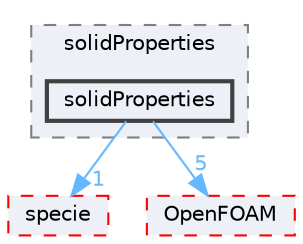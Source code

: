 digraph "src/thermophysicalModels/thermophysicalProperties/solidProperties/solidProperties"
{
 // LATEX_PDF_SIZE
  bgcolor="transparent";
  edge [fontname=Helvetica,fontsize=10,labelfontname=Helvetica,labelfontsize=10];
  node [fontname=Helvetica,fontsize=10,shape=box,height=0.2,width=0.4];
  compound=true
  subgraph clusterdir_b39a6ac4ad09479516bcf855a2b2036e {
    graph [ bgcolor="#edf0f7", pencolor="grey50", label="solidProperties", fontname=Helvetica,fontsize=10 style="filled,dashed", URL="dir_b39a6ac4ad09479516bcf855a2b2036e.html",tooltip=""]
  dir_123a0f3ad548465e449e7e17d0987d4b [label="solidProperties", fillcolor="#edf0f7", color="grey25", style="filled,bold", URL="dir_123a0f3ad548465e449e7e17d0987d4b.html",tooltip=""];
  }
  dir_5c4bf53b114f4c9237cd4ef0431fc9bd [label="specie", fillcolor="#edf0f7", color="red", style="filled,dashed", URL="dir_5c4bf53b114f4c9237cd4ef0431fc9bd.html",tooltip=""];
  dir_c5473ff19b20e6ec4dfe5c310b3778a8 [label="OpenFOAM", fillcolor="#edf0f7", color="red", style="filled,dashed", URL="dir_c5473ff19b20e6ec4dfe5c310b3778a8.html",tooltip=""];
  dir_123a0f3ad548465e449e7e17d0987d4b->dir_5c4bf53b114f4c9237cd4ef0431fc9bd [headlabel="1", labeldistance=1.5 headhref="dir_003639_003683.html" href="dir_003639_003683.html" color="steelblue1" fontcolor="steelblue1"];
  dir_123a0f3ad548465e449e7e17d0987d4b->dir_c5473ff19b20e6ec4dfe5c310b3778a8 [headlabel="5", labeldistance=1.5 headhref="dir_003639_002695.html" href="dir_003639_002695.html" color="steelblue1" fontcolor="steelblue1"];
}
